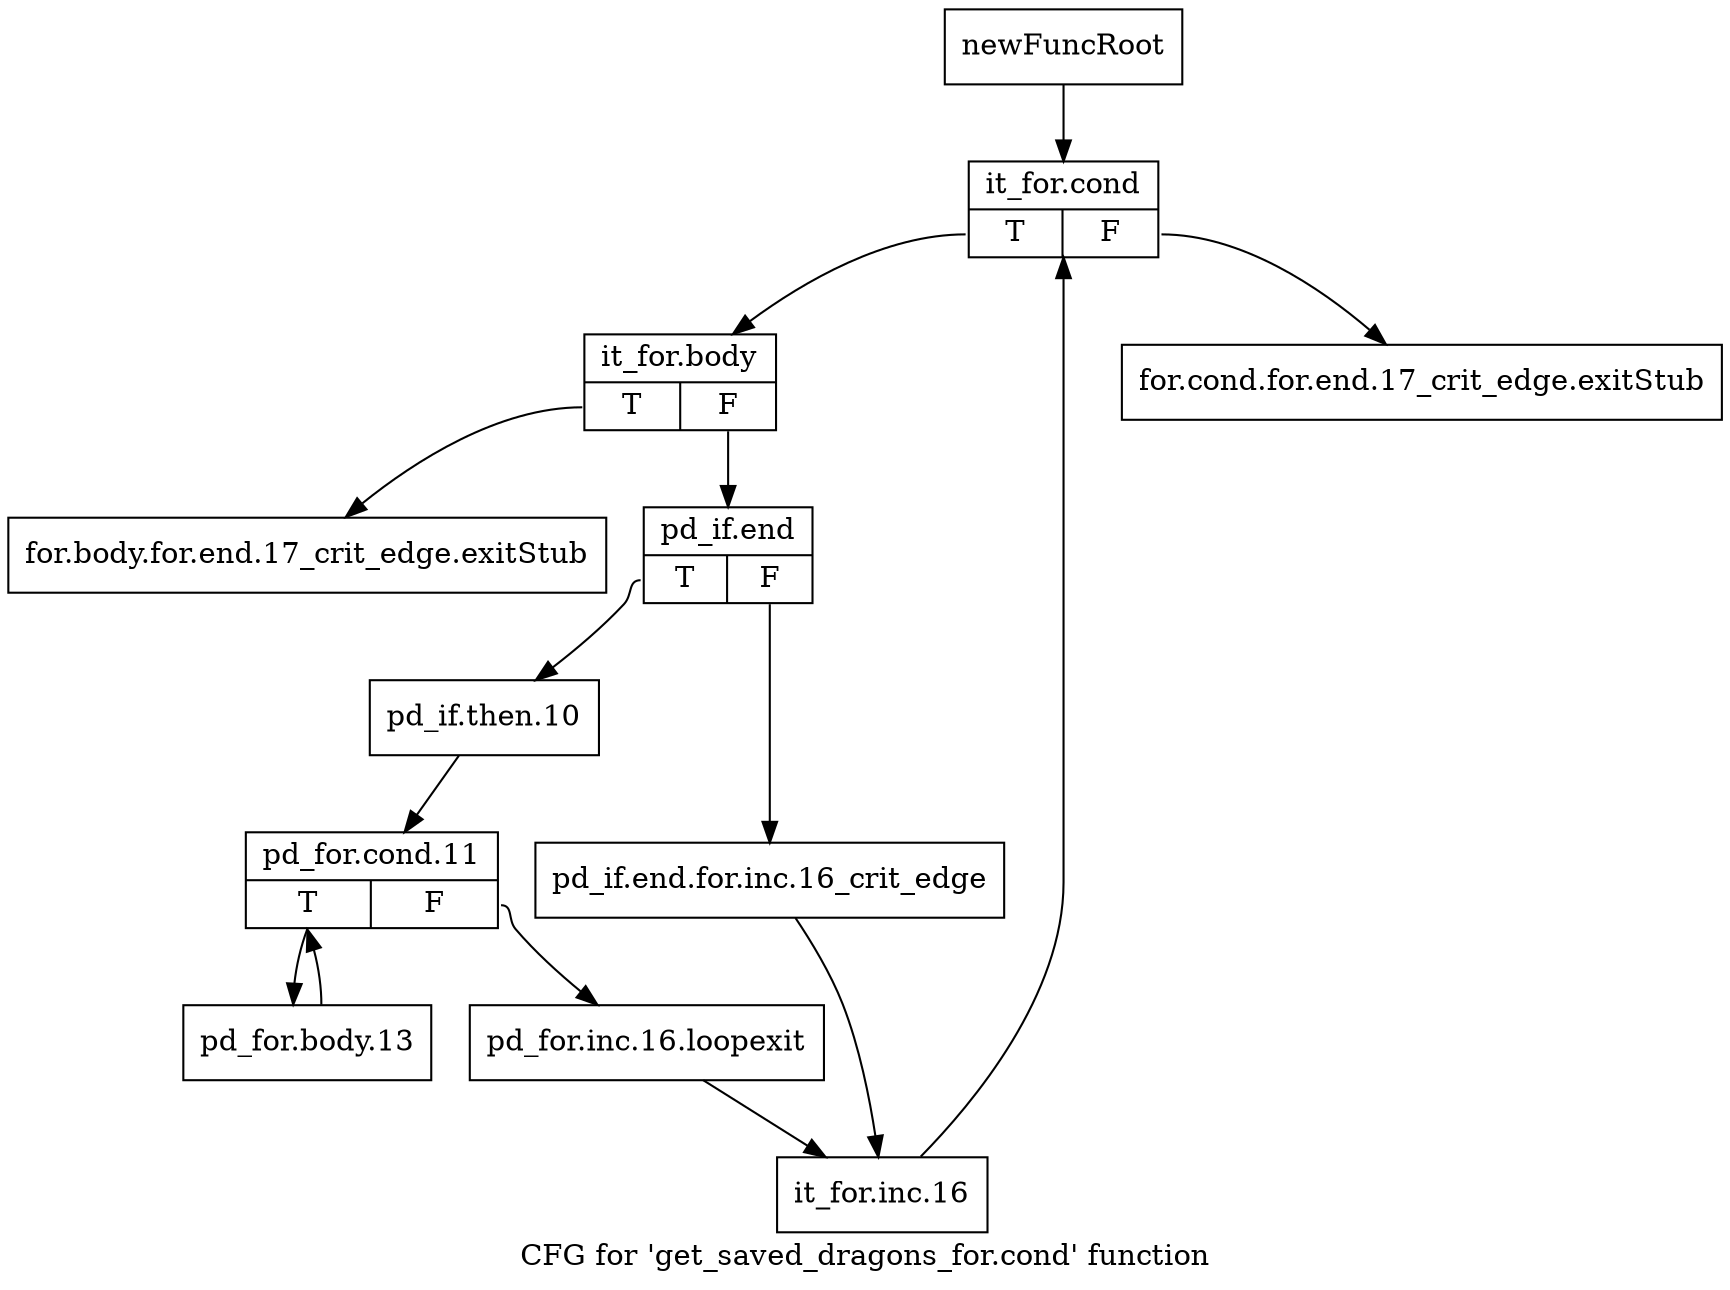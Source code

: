 digraph "CFG for 'get_saved_dragons_for.cond' function" {
	label="CFG for 'get_saved_dragons_for.cond' function";

	Node0x4096580 [shape=record,label="{newFuncRoot}"];
	Node0x4096580 -> Node0x40a4420;
	Node0x40a3eb0 [shape=record,label="{for.cond.for.end.17_crit_edge.exitStub}"];
	Node0x40a43d0 [shape=record,label="{for.body.for.end.17_crit_edge.exitStub}"];
	Node0x40a4420 [shape=record,label="{it_for.cond|{<s0>T|<s1>F}}"];
	Node0x40a4420:s0 -> Node0x40a4470;
	Node0x40a4420:s1 -> Node0x40a3eb0;
	Node0x40a4470 [shape=record,label="{it_for.body|{<s0>T|<s1>F}}"];
	Node0x40a4470:s0 -> Node0x40a43d0;
	Node0x40a4470:s1 -> Node0x40a44c0;
	Node0x40a44c0 [shape=record,label="{pd_if.end|{<s0>T|<s1>F}}"];
	Node0x40a44c0:s0 -> Node0x40a4560;
	Node0x40a44c0:s1 -> Node0x40a4510;
	Node0x40a4510 [shape=record,label="{pd_if.end.for.inc.16_crit_edge}"];
	Node0x40a4510 -> Node0x40a4650;
	Node0x40a4560 [shape=record,label="{pd_if.then.10}"];
	Node0x40a4560 -> Node0x40a45b0;
	Node0x40a45b0 [shape=record,label="{pd_for.cond.11|{<s0>T|<s1>F}}"];
	Node0x40a45b0:s0 -> Node0x40a46a0;
	Node0x40a45b0:s1 -> Node0x40a4600;
	Node0x40a4600 [shape=record,label="{pd_for.inc.16.loopexit}"];
	Node0x40a4600 -> Node0x40a4650;
	Node0x40a4650 [shape=record,label="{it_for.inc.16}"];
	Node0x40a4650 -> Node0x40a4420;
	Node0x40a46a0 [shape=record,label="{pd_for.body.13}"];
	Node0x40a46a0 -> Node0x40a45b0;
}

